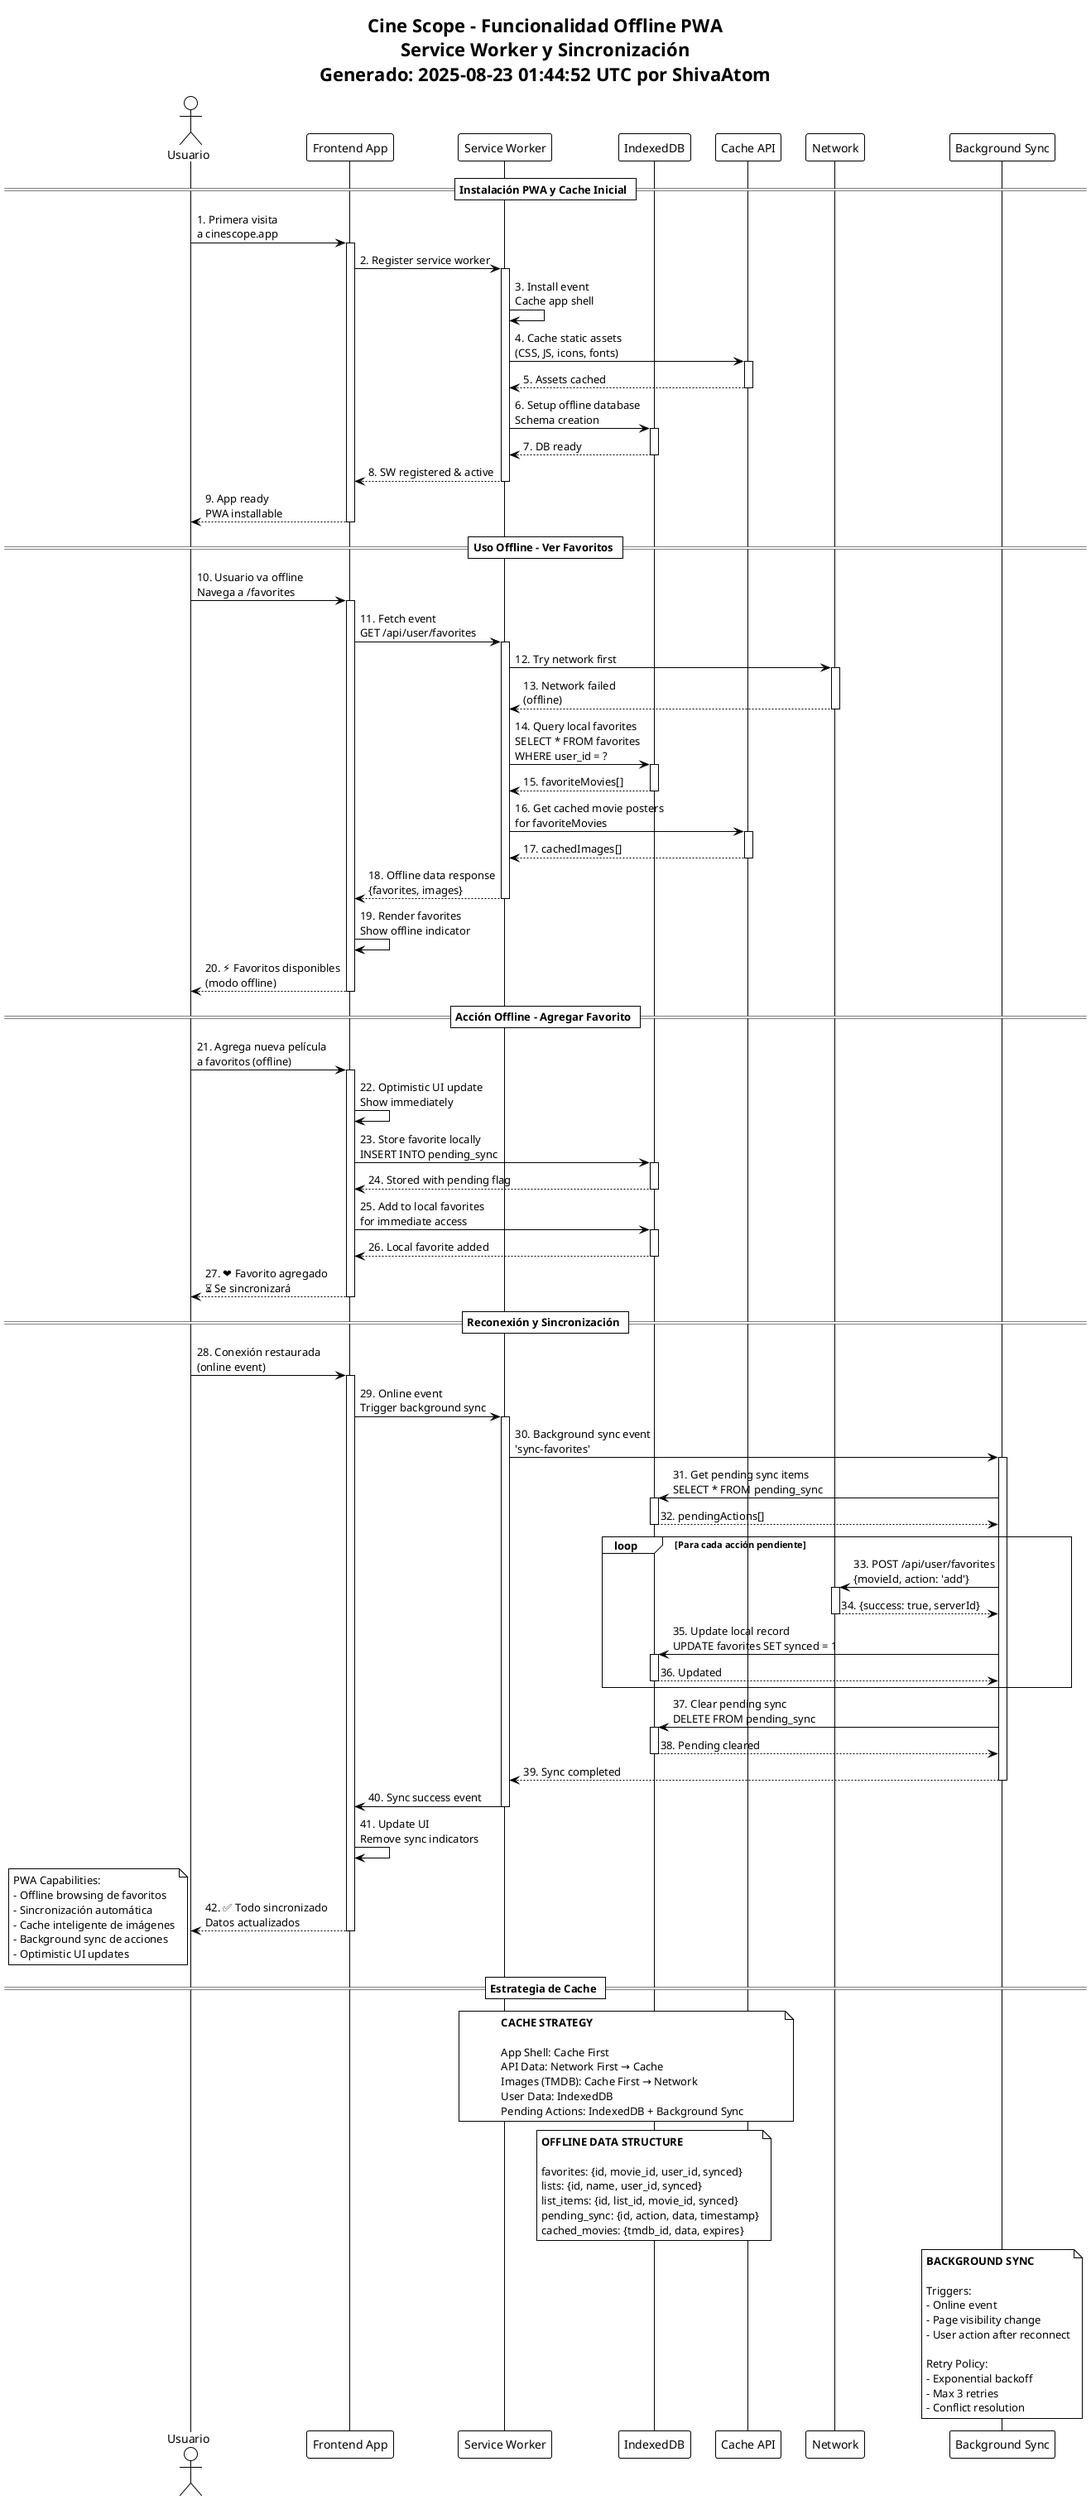 @startuml Secuencia_Offline_CineScope
!theme plain

title Cine Scope - Funcionalidad Offline PWA\nService Worker y Sincronización\nGenerado: 2025-08-23 01:44:52 UTC por ShivaAtom

actor Usuario as user
participant "Frontend App" as app
participant "Service Worker" as sw
participant "IndexedDB" as indexedDB
participant "Cache API" as cacheAPI
participant "Network" as network
participant "Background Sync" as bgSync

== Instalación PWA y Cache Inicial ==

user -> app : 1. Primera visita\na cinescope.app
activate app

app -> sw : 2. Register service worker
activate sw

sw -> sw : 3. Install event\nCache app shell

sw -> cacheAPI : 4. Cache static assets\n(CSS, JS, icons, fonts)
activate cacheAPI
cacheAPI --> sw : 5. Assets cached
deactivate cacheAPI

sw -> indexedDB : 6. Setup offline database\nSchema creation
activate indexedDB
indexedDB --> sw : 7. DB ready
deactivate indexedDB

sw --> app : 8. SW registered & active
deactivate sw

app --> user : 9. App ready\nPWA installable
deactivate app

== Uso Offline - Ver Favoritos ==

user -> app : 10. Usuario va offline\nNavega a /favorites
activate app

app -> sw : 11. Fetch event\nGET /api/user/favorites
activate sw

sw -> network : 12. Try network first
activate network
network --> sw : 13. Network failed\n(offline)
deactivate network

sw -> indexedDB : 14. Query local favorites\nSELECT * FROM favorites\nWHERE user_id = ?
activate indexedDB
indexedDB --> sw : 15. favoriteMovies[]
deactivate indexedDB

sw -> cacheAPI : 16. Get cached movie posters\nfor favoriteMovies
activate cacheAPI
cacheAPI --> sw : 17. cachedImages[]
deactivate cacheAPI

sw --> app : 18. Offline data response\n{favorites, images}
deactivate sw

app -> app : 19. Render favorites\nShow offline indicator

app --> user : 20. ⚡ Favoritos disponibles\n(modo offline)
deactivate app

== Acción Offline - Agregar Favorito ==

user -> app : 21. Agrega nueva película\na favoritos (offline)
activate app

app -> app : 22. Optimistic UI update\nShow immediately

app -> indexedDB : 23. Store favorite locally\nINSERT INTO pending_sync
activate indexedDB
indexedDB --> app : 24. Stored with pending flag
deactivate indexedDB

app -> indexedDB : 25. Add to local favorites\nfor immediate access
activate indexedDB
indexedDB --> app : 26. Local favorite added
deactivate indexedDB

app --> user : 27. ❤️ Favorito agregado\n⏳ Se sincronizará
deactivate app

== Reconexión y Sincronización ==

user -> app : 28. Conexión restaurada\n(online event)
activate app

app -> sw : 29. Online event\nTrigger background sync
activate sw

sw -> bgSync : 30. Background sync event\n'sync-favorites'
activate bgSync

bgSync -> indexedDB : 31. Get pending sync items\nSELECT * FROM pending_sync
activate indexedDB
indexedDB --> bgSync : 32. pendingActions[]
deactivate indexedDB

loop Para cada acción pendiente
    bgSync -> network : 33. POST /api/user/favorites\n{movieId, action: 'add'}
    activate network
    network --> bgSync : 34. {success: true, serverId}
    deactivate network
    
    bgSync -> indexedDB : 35. Update local record\nUPDATE favorites SET synced = 1
    activate indexedDB
    indexedDB --> bgSync : 36. Updated
    deactivate indexedDB
end

bgSync -> indexedDB : 37. Clear pending sync\nDELETE FROM pending_sync
activate indexedDB
indexedDB --> bgSync : 38. Pending cleared
deactivate indexedDB

bgSync --> sw : 39. Sync completed
deactivate bgSync

sw -> app : 40. Sync success event
deactivate sw

app -> app : 41. Update UI\nRemove sync indicators

app --> user : 42. ✅ Todo sincronizado\nDatos actualizados
deactivate app

== Estrategia de Cache ==

note over sw, cacheAPI : **CACHE STRATEGY**\n\nApp Shell: Cache First\nAPI Data: Network First → Cache\nImages (TMDB): Cache First → Network\nUser Data: IndexedDB\nPending Actions: IndexedDB + Background Sync

note over indexedDB : **OFFLINE DATA STRUCTURE**\n\nfavorites: {id, movie_id, user_id, synced}\nlists: {id, name, user_id, synced}\nlist_items: {id, list_id, movie_id, synced}\npending_sync: {id, action, data, timestamp}\ncached_movies: {tmdb_id, data, expires}

note over bgSync : **BACKGROUND SYNC**\n\nTriggers:\n- Online event\n- Page visibility change\n- User action after reconnect\n\nRetry Policy:\n- Exponential backoff\n- Max 3 retries\n- Conflict resolution

note bottom : PWA Capabilities:\n- Offline browsing de favoritos\n- Sincronización automática\n- Cache inteligente de imágenes\n- Background sync de acciones\n- Optimistic UI updates

@enduml